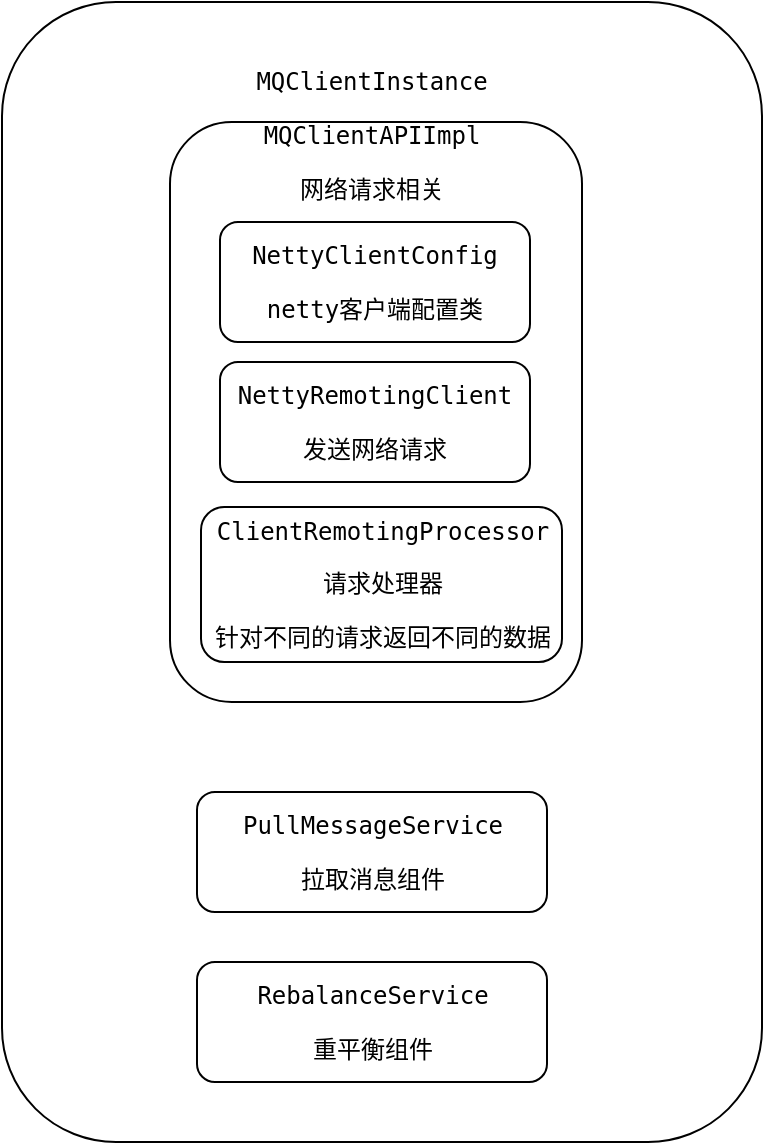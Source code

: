 <mxfile version="14.6.13" type="github">
  <diagram id="xaw3ujX6sU8kgFlzPIFY" name="Page-1">
    <mxGraphModel dx="946" dy="536" grid="1" gridSize="10" guides="1" tooltips="1" connect="1" arrows="1" fold="1" page="1" pageScale="1" pageWidth="827" pageHeight="1169" math="0" shadow="0">
      <root>
        <mxCell id="0" />
        <mxCell id="1" parent="0" />
        <mxCell id="CsIv1HKKBsfB5xrWtF99-1" value="" style="rounded=1;whiteSpace=wrap;html=1;" vertex="1" parent="1">
          <mxGeometry x="150" y="130" width="380" height="570" as="geometry" />
        </mxCell>
        <mxCell id="CsIv1HKKBsfB5xrWtF99-2" value="&lt;pre&gt;MQClientInstance&lt;/pre&gt;" style="text;html=1;strokeColor=none;fillColor=none;align=center;verticalAlign=middle;whiteSpace=wrap;rounded=0;" vertex="1" parent="1">
          <mxGeometry x="265" y="160" width="140" height="20" as="geometry" />
        </mxCell>
        <mxCell id="CsIv1HKKBsfB5xrWtF99-3" value="&lt;pre&gt;PullMessageService&lt;/pre&gt;&lt;pre&gt;拉取消息组件&lt;/pre&gt;" style="rounded=1;whiteSpace=wrap;html=1;" vertex="1" parent="1">
          <mxGeometry x="247.5" y="525" width="175" height="60" as="geometry" />
        </mxCell>
        <mxCell id="CsIv1HKKBsfB5xrWtF99-4" value="&lt;pre&gt;&lt;pre&gt;RebalanceService&lt;/pre&gt;&lt;pre&gt;重平衡组件&lt;/pre&gt;&lt;/pre&gt;" style="rounded=1;whiteSpace=wrap;html=1;" vertex="1" parent="1">
          <mxGeometry x="247.5" y="610" width="175" height="60" as="geometry" />
        </mxCell>
        <mxCell id="CsIv1HKKBsfB5xrWtF99-5" value="" style="rounded=1;whiteSpace=wrap;html=1;" vertex="1" parent="1">
          <mxGeometry x="234" y="190" width="206" height="290" as="geometry" />
        </mxCell>
        <mxCell id="CsIv1HKKBsfB5xrWtF99-6" value="&lt;pre&gt;MQClientAPIImpl&lt;/pre&gt;&lt;pre&gt;网络请求相关&lt;/pre&gt;" style="text;html=1;strokeColor=none;fillColor=none;align=center;verticalAlign=middle;whiteSpace=wrap;rounded=0;" vertex="1" parent="1">
          <mxGeometry x="315" y="200" width="40" height="20" as="geometry" />
        </mxCell>
        <mxCell id="CsIv1HKKBsfB5xrWtF99-7" value="&lt;pre&gt;NettyClientConfig&lt;/pre&gt;&lt;pre&gt;netty客户端配置类&lt;/pre&gt;" style="rounded=1;whiteSpace=wrap;html=1;" vertex="1" parent="1">
          <mxGeometry x="259" y="240" width="155" height="60" as="geometry" />
        </mxCell>
        <mxCell id="CsIv1HKKBsfB5xrWtF99-9" value="&lt;pre&gt;&lt;pre&gt;NettyRemotingClient&lt;/pre&gt;&lt;pre&gt;发送网络请求&lt;/pre&gt;&lt;/pre&gt;" style="rounded=1;whiteSpace=wrap;html=1;" vertex="1" parent="1">
          <mxGeometry x="259" y="310" width="155" height="60" as="geometry" />
        </mxCell>
        <mxCell id="CsIv1HKKBsfB5xrWtF99-10" value="&lt;pre&gt;&lt;pre&gt;&lt;pre&gt;ClientRemotingProcessor&lt;/pre&gt;&lt;pre&gt;请求处理器&lt;/pre&gt;&lt;pre&gt;针对不同的请求返回不同的数据&lt;/pre&gt;&lt;/pre&gt;&lt;/pre&gt;" style="rounded=1;whiteSpace=wrap;html=1;" vertex="1" parent="1">
          <mxGeometry x="249.5" y="382.5" width="180.5" height="77.5" as="geometry" />
        </mxCell>
      </root>
    </mxGraphModel>
  </diagram>
</mxfile>
